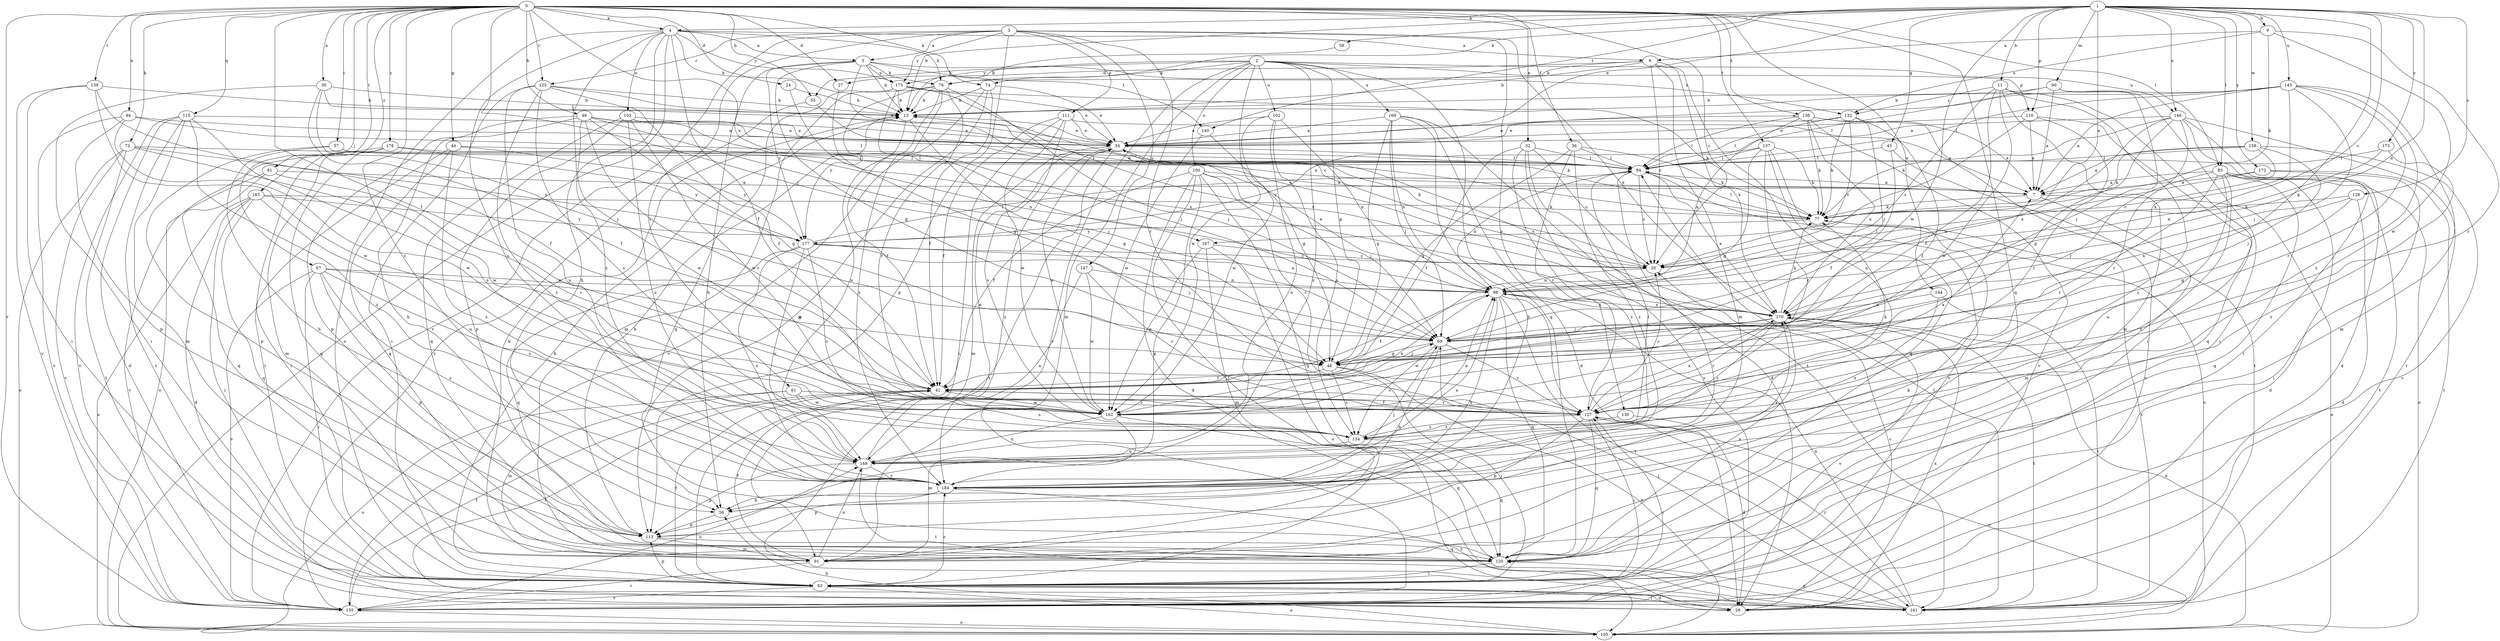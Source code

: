 strict digraph  {
0;
1;
2;
3;
4;
5;
6;
7;
9;
11;
13;
20;
24;
27;
28;
30;
32;
34;
36;
41;
44;
45;
48;
49;
55;
56;
57;
58;
61;
63;
67;
69;
73;
74;
76;
77;
81;
83;
84;
90;
91;
94;
98;
100;
102;
103;
105;
110;
111;
113;
115;
120;
125;
127;
128;
130;
132;
134;
136;
137;
139;
140;
141;
144;
145;
146;
147;
148;
155;
158;
162;
167;
169;
170;
172;
173;
175;
177;
178;
183;
184;
0 -> 4  [label=a];
0 -> 20  [label=c];
0 -> 24  [label=d];
0 -> 27  [label=d];
0 -> 30  [label=e];
0 -> 32  [label=e];
0 -> 36  [label=f];
0 -> 41  [label=f];
0 -> 44  [label=g];
0 -> 49  [label=h];
0 -> 55  [label=h];
0 -> 57  [label=i];
0 -> 67  [label=j];
0 -> 69  [label=j];
0 -> 73  [label=k];
0 -> 74  [label=k];
0 -> 81  [label=l];
0 -> 83  [label=l];
0 -> 94  [label=n];
0 -> 115  [label=q];
0 -> 120  [label=q];
0 -> 125  [label=r];
0 -> 136  [label=t];
0 -> 137  [label=t];
0 -> 139  [label=t];
0 -> 144  [label=u];
0 -> 155  [label=v];
0 -> 167  [label=x];
0 -> 178  [label=z];
0 -> 183  [label=z];
0 -> 184  [label=z];
1 -> 4  [label=a];
1 -> 9  [label=b];
1 -> 11  [label=b];
1 -> 13  [label=b];
1 -> 20  [label=c];
1 -> 34  [label=e];
1 -> 45  [label=g];
1 -> 48  [label=g];
1 -> 58  [label=i];
1 -> 74  [label=k];
1 -> 83  [label=l];
1 -> 90  [label=m];
1 -> 98  [label=n];
1 -> 110  [label=p];
1 -> 128  [label=s];
1 -> 140  [label=t];
1 -> 145  [label=u];
1 -> 146  [label=u];
1 -> 158  [label=w];
1 -> 162  [label=w];
1 -> 167  [label=x];
1 -> 172  [label=y];
1 -> 173  [label=y];
2 -> 48  [label=g];
2 -> 55  [label=h];
2 -> 76  [label=k];
2 -> 91  [label=m];
2 -> 100  [label=o];
2 -> 102  [label=o];
2 -> 110  [label=p];
2 -> 120  [label=q];
2 -> 146  [label=u];
2 -> 155  [label=v];
2 -> 162  [label=w];
2 -> 169  [label=x];
2 -> 175  [label=y];
2 -> 184  [label=z];
3 -> 5  [label=a];
3 -> 61  [label=i];
3 -> 111  [label=p];
3 -> 113  [label=p];
3 -> 125  [label=r];
3 -> 127  [label=r];
3 -> 130  [label=s];
3 -> 147  [label=u];
3 -> 155  [label=v];
3 -> 170  [label=x];
3 -> 175  [label=y];
4 -> 5  [label=a];
4 -> 6  [label=a];
4 -> 13  [label=b];
4 -> 41  [label=f];
4 -> 56  [label=h];
4 -> 63  [label=i];
4 -> 76  [label=k];
4 -> 103  [label=o];
4 -> 105  [label=o];
4 -> 148  [label=u];
4 -> 175  [label=y];
4 -> 184  [label=z];
5 -> 13  [label=b];
5 -> 20  [label=c];
5 -> 48  [label=g];
5 -> 56  [label=h];
5 -> 76  [label=k];
5 -> 132  [label=s];
5 -> 140  [label=t];
5 -> 175  [label=y];
5 -> 177  [label=y];
6 -> 13  [label=b];
6 -> 20  [label=c];
6 -> 27  [label=d];
6 -> 76  [label=k];
6 -> 91  [label=m];
6 -> 148  [label=u];
6 -> 170  [label=x];
7 -> 77  [label=k];
7 -> 91  [label=m];
7 -> 105  [label=o];
9 -> 6  [label=a];
9 -> 77  [label=k];
9 -> 127  [label=r];
9 -> 132  [label=s];
9 -> 162  [label=w];
11 -> 41  [label=f];
11 -> 63  [label=i];
11 -> 69  [label=j];
11 -> 91  [label=m];
11 -> 132  [label=s];
11 -> 162  [label=w];
11 -> 184  [label=z];
13 -> 34  [label=e];
13 -> 41  [label=f];
13 -> 48  [label=g];
13 -> 77  [label=k];
20 -> 13  [label=b];
20 -> 98  [label=n];
24 -> 13  [label=b];
24 -> 170  [label=x];
27 -> 48  [label=g];
28 -> 20  [label=c];
28 -> 41  [label=f];
28 -> 63  [label=i];
28 -> 170  [label=x];
30 -> 13  [label=b];
30 -> 34  [label=e];
30 -> 41  [label=f];
30 -> 63  [label=i];
30 -> 69  [label=j];
32 -> 20  [label=c];
32 -> 28  [label=d];
32 -> 41  [label=f];
32 -> 84  [label=l];
32 -> 155  [label=v];
32 -> 184  [label=z];
34 -> 84  [label=l];
34 -> 91  [label=m];
34 -> 141  [label=t];
34 -> 170  [label=x];
34 -> 184  [label=z];
36 -> 48  [label=g];
36 -> 77  [label=k];
36 -> 84  [label=l];
36 -> 127  [label=r];
36 -> 184  [label=z];
41 -> 127  [label=r];
41 -> 162  [label=w];
44 -> 63  [label=i];
44 -> 84  [label=l];
44 -> 120  [label=q];
44 -> 177  [label=y];
44 -> 184  [label=z];
45 -> 41  [label=f];
45 -> 84  [label=l];
45 -> 155  [label=v];
48 -> 41  [label=f];
48 -> 63  [label=i];
48 -> 69  [label=j];
48 -> 105  [label=o];
48 -> 134  [label=s];
49 -> 34  [label=e];
49 -> 48  [label=g];
49 -> 56  [label=h];
49 -> 69  [label=j];
49 -> 98  [label=n];
49 -> 113  [label=p];
49 -> 127  [label=r];
49 -> 162  [label=w];
55 -> 20  [label=c];
55 -> 155  [label=v];
56 -> 113  [label=p];
57 -> 7  [label=a];
57 -> 56  [label=h];
57 -> 84  [label=l];
57 -> 113  [label=p];
58 -> 13  [label=b];
61 -> 91  [label=m];
61 -> 105  [label=o];
61 -> 127  [label=r];
61 -> 134  [label=s];
61 -> 162  [label=w];
63 -> 13  [label=b];
63 -> 28  [label=d];
63 -> 41  [label=f];
63 -> 105  [label=o];
63 -> 113  [label=p];
63 -> 141  [label=t];
63 -> 155  [label=v];
63 -> 184  [label=z];
67 -> 48  [label=g];
67 -> 63  [label=i];
67 -> 98  [label=n];
67 -> 113  [label=p];
67 -> 134  [label=s];
67 -> 155  [label=v];
67 -> 184  [label=z];
69 -> 48  [label=g];
69 -> 56  [label=h];
69 -> 127  [label=r];
69 -> 134  [label=s];
73 -> 84  [label=l];
73 -> 105  [label=o];
73 -> 141  [label=t];
73 -> 155  [label=v];
73 -> 162  [label=w];
73 -> 177  [label=y];
74 -> 13  [label=b];
74 -> 34  [label=e];
74 -> 41  [label=f];
74 -> 113  [label=p];
74 -> 155  [label=v];
76 -> 13  [label=b];
76 -> 69  [label=j];
76 -> 91  [label=m];
76 -> 127  [label=r];
76 -> 148  [label=u];
76 -> 177  [label=y];
76 -> 184  [label=z];
77 -> 84  [label=l];
77 -> 141  [label=t];
77 -> 177  [label=y];
81 -> 7  [label=a];
81 -> 120  [label=q];
81 -> 127  [label=r];
81 -> 155  [label=v];
83 -> 7  [label=a];
83 -> 28  [label=d];
83 -> 69  [label=j];
83 -> 105  [label=o];
83 -> 120  [label=q];
83 -> 127  [label=r];
83 -> 141  [label=t];
83 -> 148  [label=u];
83 -> 184  [label=z];
84 -> 7  [label=a];
84 -> 20  [label=c];
84 -> 98  [label=n];
84 -> 105  [label=o];
84 -> 170  [label=x];
84 -> 184  [label=z];
90 -> 7  [label=a];
90 -> 13  [label=b];
90 -> 63  [label=i];
90 -> 69  [label=j];
90 -> 84  [label=l];
91 -> 13  [label=b];
91 -> 41  [label=f];
91 -> 77  [label=k];
91 -> 148  [label=u];
91 -> 155  [label=v];
94 -> 34  [label=e];
94 -> 84  [label=l];
94 -> 113  [label=p];
94 -> 155  [label=v];
94 -> 162  [label=w];
98 -> 34  [label=e];
98 -> 41  [label=f];
98 -> 56  [label=h];
98 -> 120  [label=q];
98 -> 127  [label=r];
98 -> 141  [label=t];
98 -> 170  [label=x];
100 -> 7  [label=a];
100 -> 28  [label=d];
100 -> 41  [label=f];
100 -> 63  [label=i];
100 -> 69  [label=j];
100 -> 113  [label=p];
100 -> 120  [label=q];
100 -> 127  [label=r];
102 -> 34  [label=e];
102 -> 98  [label=n];
102 -> 134  [label=s];
102 -> 148  [label=u];
102 -> 162  [label=w];
103 -> 34  [label=e];
103 -> 84  [label=l];
103 -> 113  [label=p];
103 -> 120  [label=q];
103 -> 148  [label=u];
103 -> 162  [label=w];
105 -> 56  [label=h];
110 -> 7  [label=a];
110 -> 20  [label=c];
110 -> 34  [label=e];
110 -> 120  [label=q];
110 -> 127  [label=r];
111 -> 7  [label=a];
111 -> 34  [label=e];
111 -> 41  [label=f];
111 -> 63  [label=i];
111 -> 134  [label=s];
111 -> 162  [label=w];
113 -> 13  [label=b];
113 -> 91  [label=m];
113 -> 120  [label=q];
115 -> 28  [label=d];
115 -> 34  [label=e];
115 -> 91  [label=m];
115 -> 134  [label=s];
115 -> 141  [label=t];
115 -> 155  [label=v];
115 -> 184  [label=z];
120 -> 63  [label=i];
120 -> 170  [label=x];
125 -> 13  [label=b];
125 -> 41  [label=f];
125 -> 63  [label=i];
125 -> 77  [label=k];
125 -> 134  [label=s];
125 -> 148  [label=u];
125 -> 184  [label=z];
127 -> 20  [label=c];
127 -> 41  [label=f];
127 -> 63  [label=i];
127 -> 77  [label=k];
127 -> 105  [label=o];
127 -> 113  [label=p];
127 -> 120  [label=q];
127 -> 134  [label=s];
127 -> 170  [label=x];
128 -> 28  [label=d];
128 -> 48  [label=g];
128 -> 77  [label=k];
128 -> 170  [label=x];
130 -> 28  [label=d];
130 -> 134  [label=s];
132 -> 20  [label=c];
132 -> 34  [label=e];
132 -> 41  [label=f];
132 -> 69  [label=j];
132 -> 77  [label=k];
132 -> 84  [label=l];
134 -> 98  [label=n];
134 -> 120  [label=q];
134 -> 148  [label=u];
136 -> 7  [label=a];
136 -> 34  [label=e];
136 -> 77  [label=k];
136 -> 84  [label=l];
136 -> 98  [label=n];
136 -> 141  [label=t];
136 -> 155  [label=v];
136 -> 170  [label=x];
137 -> 48  [label=g];
137 -> 77  [label=k];
137 -> 84  [label=l];
137 -> 120  [label=q];
137 -> 127  [label=r];
137 -> 155  [label=v];
137 -> 177  [label=y];
139 -> 13  [label=b];
139 -> 41  [label=f];
139 -> 63  [label=i];
139 -> 155  [label=v];
139 -> 162  [label=w];
140 -> 48  [label=g];
140 -> 162  [label=w];
141 -> 69  [label=j];
141 -> 84  [label=l];
141 -> 98  [label=n];
141 -> 120  [label=q];
141 -> 127  [label=r];
144 -> 141  [label=t];
144 -> 148  [label=u];
144 -> 170  [label=x];
145 -> 7  [label=a];
145 -> 13  [label=b];
145 -> 34  [label=e];
145 -> 69  [label=j];
145 -> 84  [label=l];
145 -> 91  [label=m];
145 -> 127  [label=r];
145 -> 134  [label=s];
145 -> 170  [label=x];
146 -> 28  [label=d];
146 -> 34  [label=e];
146 -> 48  [label=g];
146 -> 63  [label=i];
146 -> 77  [label=k];
146 -> 127  [label=r];
146 -> 141  [label=t];
146 -> 170  [label=x];
147 -> 98  [label=n];
147 -> 127  [label=r];
147 -> 148  [label=u];
147 -> 162  [label=w];
148 -> 34  [label=e];
148 -> 84  [label=l];
148 -> 113  [label=p];
148 -> 141  [label=t];
148 -> 184  [label=z];
155 -> 41  [label=f];
155 -> 105  [label=o];
155 -> 127  [label=r];
155 -> 148  [label=u];
158 -> 7  [label=a];
158 -> 20  [label=c];
158 -> 69  [label=j];
158 -> 77  [label=k];
158 -> 84  [label=l];
158 -> 155  [label=v];
162 -> 7  [label=a];
162 -> 34  [label=e];
162 -> 91  [label=m];
162 -> 98  [label=n];
162 -> 120  [label=q];
162 -> 148  [label=u];
167 -> 20  [label=c];
167 -> 91  [label=m];
167 -> 105  [label=o];
167 -> 162  [label=w];
169 -> 28  [label=d];
169 -> 34  [label=e];
169 -> 48  [label=g];
169 -> 56  [label=h];
169 -> 69  [label=j];
169 -> 98  [label=n];
169 -> 141  [label=t];
170 -> 69  [label=j];
170 -> 77  [label=k];
170 -> 98  [label=n];
170 -> 105  [label=o];
170 -> 127  [label=r];
170 -> 134  [label=s];
170 -> 141  [label=t];
170 -> 155  [label=v];
170 -> 162  [label=w];
172 -> 7  [label=a];
172 -> 63  [label=i];
172 -> 98  [label=n];
172 -> 141  [label=t];
173 -> 84  [label=l];
173 -> 98  [label=n];
173 -> 184  [label=z];
175 -> 13  [label=b];
175 -> 34  [label=e];
175 -> 69  [label=j];
175 -> 77  [label=k];
175 -> 120  [label=q];
175 -> 170  [label=x];
177 -> 20  [label=c];
177 -> 69  [label=j];
177 -> 84  [label=l];
177 -> 98  [label=n];
177 -> 120  [label=q];
177 -> 134  [label=s];
177 -> 148  [label=u];
177 -> 184  [label=z];
178 -> 63  [label=i];
178 -> 84  [label=l];
178 -> 91  [label=m];
178 -> 105  [label=o];
178 -> 120  [label=q];
178 -> 177  [label=y];
183 -> 28  [label=d];
183 -> 63  [label=i];
183 -> 77  [label=k];
183 -> 105  [label=o];
183 -> 120  [label=q];
183 -> 148  [label=u];
183 -> 177  [label=y];
184 -> 56  [label=h];
184 -> 69  [label=j];
184 -> 98  [label=n];
184 -> 113  [label=p];
184 -> 141  [label=t];
184 -> 170  [label=x];
}
